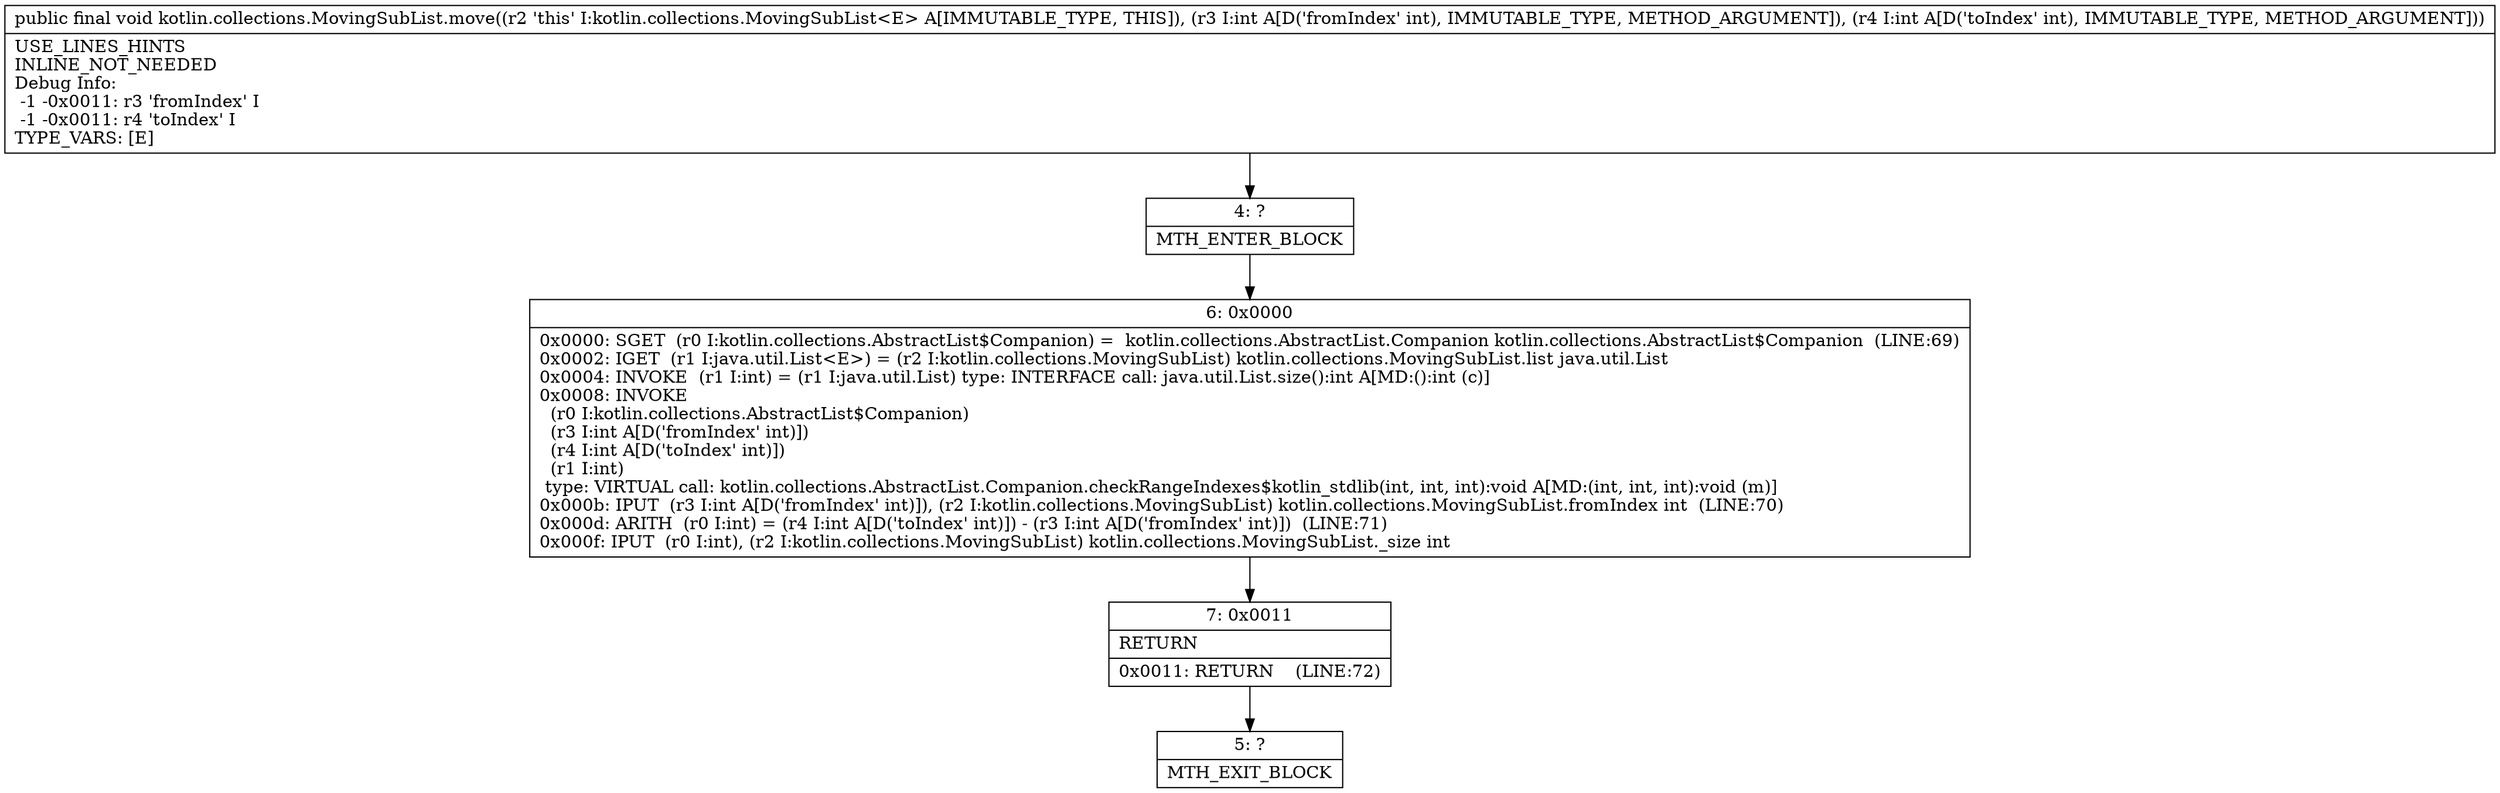 digraph "CFG forkotlin.collections.MovingSubList.move(II)V" {
Node_4 [shape=record,label="{4\:\ ?|MTH_ENTER_BLOCK\l}"];
Node_6 [shape=record,label="{6\:\ 0x0000|0x0000: SGET  (r0 I:kotlin.collections.AbstractList$Companion) =  kotlin.collections.AbstractList.Companion kotlin.collections.AbstractList$Companion  (LINE:69)\l0x0002: IGET  (r1 I:java.util.List\<E\>) = (r2 I:kotlin.collections.MovingSubList) kotlin.collections.MovingSubList.list java.util.List \l0x0004: INVOKE  (r1 I:int) = (r1 I:java.util.List) type: INTERFACE call: java.util.List.size():int A[MD:():int (c)]\l0x0008: INVOKE  \l  (r0 I:kotlin.collections.AbstractList$Companion)\l  (r3 I:int A[D('fromIndex' int)])\l  (r4 I:int A[D('toIndex' int)])\l  (r1 I:int)\l type: VIRTUAL call: kotlin.collections.AbstractList.Companion.checkRangeIndexes$kotlin_stdlib(int, int, int):void A[MD:(int, int, int):void (m)]\l0x000b: IPUT  (r3 I:int A[D('fromIndex' int)]), (r2 I:kotlin.collections.MovingSubList) kotlin.collections.MovingSubList.fromIndex int  (LINE:70)\l0x000d: ARITH  (r0 I:int) = (r4 I:int A[D('toIndex' int)]) \- (r3 I:int A[D('fromIndex' int)])  (LINE:71)\l0x000f: IPUT  (r0 I:int), (r2 I:kotlin.collections.MovingSubList) kotlin.collections.MovingSubList._size int \l}"];
Node_7 [shape=record,label="{7\:\ 0x0011|RETURN\l|0x0011: RETURN    (LINE:72)\l}"];
Node_5 [shape=record,label="{5\:\ ?|MTH_EXIT_BLOCK\l}"];
MethodNode[shape=record,label="{public final void kotlin.collections.MovingSubList.move((r2 'this' I:kotlin.collections.MovingSubList\<E\> A[IMMUTABLE_TYPE, THIS]), (r3 I:int A[D('fromIndex' int), IMMUTABLE_TYPE, METHOD_ARGUMENT]), (r4 I:int A[D('toIndex' int), IMMUTABLE_TYPE, METHOD_ARGUMENT]))  | USE_LINES_HINTS\lINLINE_NOT_NEEDED\lDebug Info:\l  \-1 \-0x0011: r3 'fromIndex' I\l  \-1 \-0x0011: r4 'toIndex' I\lTYPE_VARS: [E]\l}"];
MethodNode -> Node_4;Node_4 -> Node_6;
Node_6 -> Node_7;
Node_7 -> Node_5;
}

